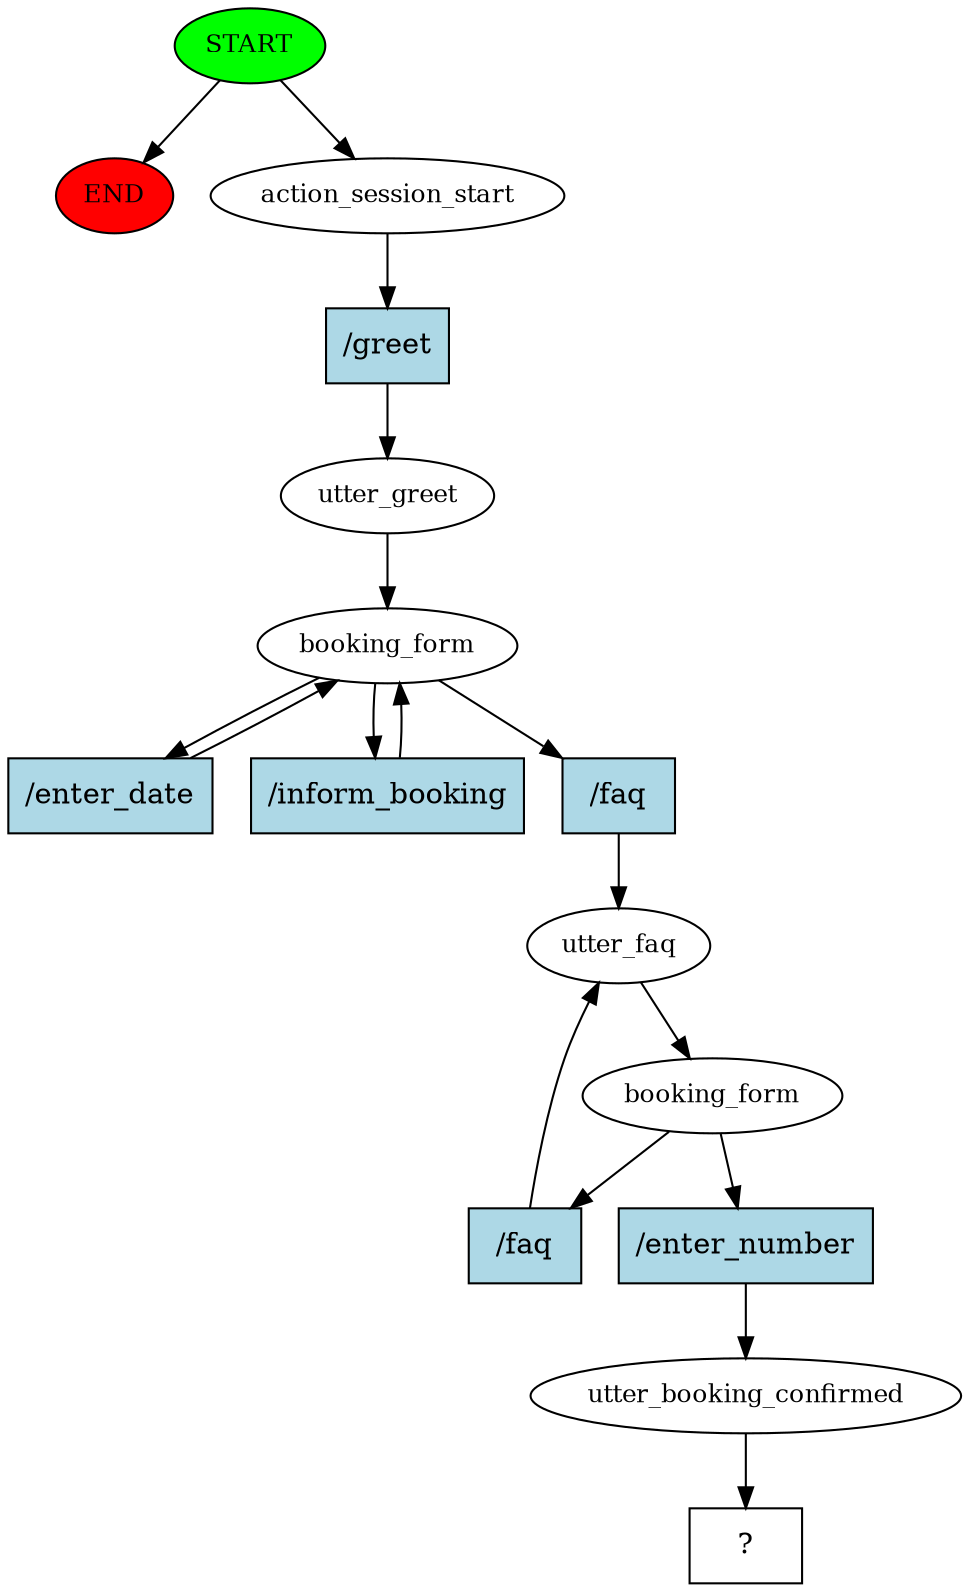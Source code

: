 digraph  {
0 [class="start active", fillcolor=green, fontsize=12, label=START, style=filled];
"-1" [class=end, fillcolor=red, fontsize=12, label=END, style=filled];
1 [class=active, fontsize=12, label=action_session_start];
2 [class=active, fontsize=12, label=utter_greet];
3 [class=active, fontsize=12, label=booking_form];
12 [class=active, fontsize=12, label=utter_faq];
13 [class=active, fontsize=12, label=booking_form];
16 [class=active, fontsize=12, label=utter_booking_confirmed];
17 [class="intent dashed active", label="  ?  ", shape=rect];
18 [class="intent active", fillcolor=lightblue, label="/greet", shape=rect, style=filled];
19 [class="intent active", fillcolor=lightblue, label="/enter_date", shape=rect, style=filled];
20 [class="intent active", fillcolor=lightblue, label="/inform_booking", shape=rect, style=filled];
21 [class="intent active", fillcolor=lightblue, label="/faq", shape=rect, style=filled];
22 [class="intent active", fillcolor=lightblue, label="/faq", shape=rect, style=filled];
23 [class="intent active", fillcolor=lightblue, label="/enter_number", shape=rect, style=filled];
0 -> "-1"  [class="", key=NONE, label=""];
0 -> 1  [class=active, key=NONE, label=""];
1 -> 18  [class=active, key=0];
2 -> 3  [class=active, key=NONE, label=""];
3 -> 19  [class=active, key=0];
3 -> 20  [class=active, key=0];
3 -> 21  [class=active, key=0];
12 -> 13  [class=active, key=NONE, label=""];
13 -> 22  [class=active, key=0];
13 -> 23  [class=active, key=0];
16 -> 17  [class=active, key=NONE, label=""];
18 -> 2  [class=active, key=0];
19 -> 3  [class=active, key=0];
20 -> 3  [class=active, key=0];
21 -> 12  [class=active, key=0];
22 -> 12  [class=active, key=0];
23 -> 16  [class=active, key=0];
}

